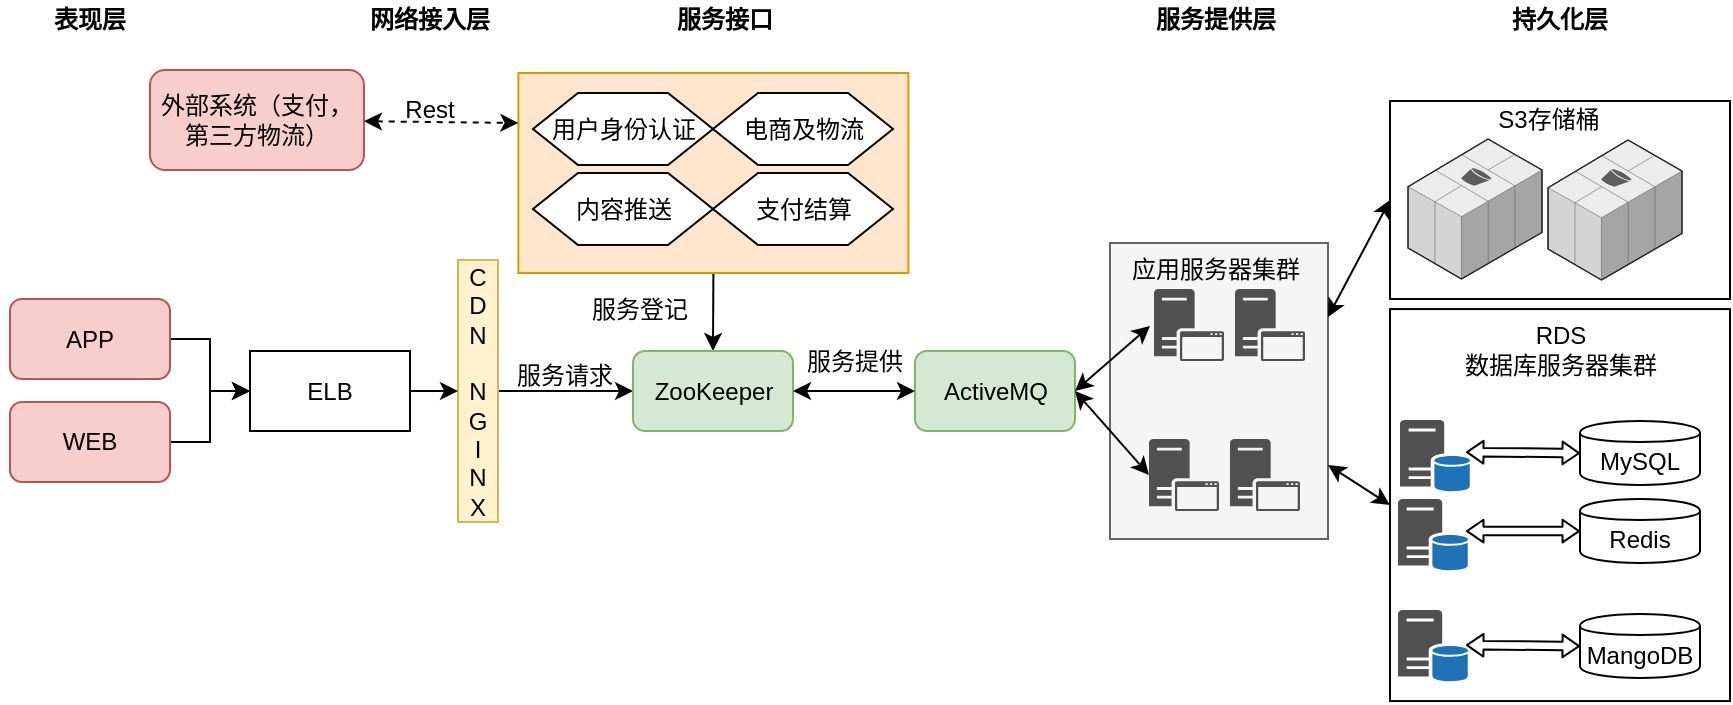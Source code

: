 <mxfile version="10.9.8" type="github"><diagram id="UtvmUOK2MqXXVOKJamNR" name="Page-1"><mxGraphModel dx="2498" dy="2068" grid="1" gridSize="10" guides="1" tooltips="1" connect="1" arrows="1" fold="1" page="1" pageScale="1" pageWidth="827" pageHeight="1169" math="0" shadow="0"><root><mxCell id="0"/><mxCell id="1" parent="0"/><mxCell id="4wx1Gbzl766Cqw2n6DzR-68" value="" style="rounded=0;whiteSpace=wrap;html=1;strokeColor=#000000;fillColor=#ffffff;fontSize=12;align=center;" vertex="1" parent="1"><mxGeometry x="580" y="30.5" width="170" height="99" as="geometry"/></mxCell><mxCell id="4wx1Gbzl766Cqw2n6DzR-48" value="" style="rounded=0;whiteSpace=wrap;html=1;fontSize=12;align=center;fillColor=#f5f5f5;strokeColor=#666666;fontColor=#333333;" vertex="1" parent="1"><mxGeometry x="440" y="101.5" width="109" height="148" as="geometry"/></mxCell><mxCell id="4wx1Gbzl766Cqw2n6DzR-22" style="edgeStyle=orthogonalEdgeStyle;rounded=0;orthogonalLoop=1;jettySize=auto;html=1;exitX=0.5;exitY=1;exitDx=0;exitDy=0;entryX=0.5;entryY=0;entryDx=0;entryDy=0;" edge="1" parent="1" source="4wx1Gbzl766Cqw2n6DzR-14" target="gE2hDFtQv9z66PGp-qHO-20"><mxGeometry relative="1" as="geometry"/></mxCell><mxCell id="4wx1Gbzl766Cqw2n6DzR-14" value="" style="rounded=0;whiteSpace=wrap;html=1;fillColor=#ffe6cc;strokeColor=#d79b00;" vertex="1" parent="1"><mxGeometry x="144.19" y="16.5" width="195" height="100" as="geometry"/></mxCell><mxCell id="gE2hDFtQv9z66PGp-qHO-78" value="" style="rounded=0;whiteSpace=wrap;html=1;fontSize=12;align=center;" parent="1" vertex="1"><mxGeometry x="580" y="134.534" width="170" height="196" as="geometry"/></mxCell><mxCell id="gE2hDFtQv9z66PGp-qHO-18" style="edgeStyle=orthogonalEdgeStyle;rounded=0;orthogonalLoop=1;jettySize=auto;html=1;exitX=1;exitY=0.5;exitDx=0;exitDy=0;entryX=0;entryY=0.5;entryDx=0;entryDy=0;" parent="1" source="RUQAsy7E18LhO4KQ1Yzz-1" target="4wx1Gbzl766Cqw2n6DzR-2" edge="1"><mxGeometry relative="1" as="geometry"><mxPoint x="10.034" y="176.759" as="targetPoint"/></mxGeometry></mxCell><mxCell id="RUQAsy7E18LhO4KQ1Yzz-1" value="APP" style="rounded=1;whiteSpace=wrap;html=1;fillColor=#f8cecc;strokeColor=#b85450;" parent="1" vertex="1"><mxGeometry x="-110" y="129.5" width="80" height="40" as="geometry"/></mxCell><mxCell id="gE2hDFtQv9z66PGp-qHO-24" style="edgeStyle=orthogonalEdgeStyle;rounded=0;orthogonalLoop=1;jettySize=auto;html=1;exitX=1;exitY=0.5;exitDx=0;exitDy=0;entryX=0;entryY=0.5;entryDx=0;entryDy=0;endArrow=classic;endFill=1;" parent="1" source="RUQAsy7E18LhO4KQ1Yzz-2" target="4wx1Gbzl766Cqw2n6DzR-2" edge="1"><mxGeometry relative="1" as="geometry"><mxPoint x="10.034" y="176.759" as="targetPoint"/></mxGeometry></mxCell><mxCell id="RUQAsy7E18LhO4KQ1Yzz-2" value="WEB" style="rounded=1;whiteSpace=wrap;html=1;fillColor=#f8cecc;strokeColor=#b85450;" parent="1" vertex="1"><mxGeometry x="-110" y="181" width="80" height="40" as="geometry"/></mxCell><mxCell id="4wx1Gbzl766Cqw2n6DzR-15" style="edgeStyle=orthogonalEdgeStyle;rounded=0;orthogonalLoop=1;jettySize=auto;html=1;exitX=1;exitY=0.5;exitDx=0;exitDy=0;entryX=0;entryY=0.5;entryDx=0;entryDy=0;" edge="1" parent="1" source="RUQAsy7E18LhO4KQ1Yzz-3" target="gE2hDFtQv9z66PGp-qHO-20"><mxGeometry relative="1" as="geometry"><mxPoint x="220" y="175.571" as="targetPoint"/></mxGeometry></mxCell><mxCell id="RUQAsy7E18LhO4KQ1Yzz-3" value="C&lt;br&gt;D&lt;br&gt;N&lt;br&gt;&lt;br&gt;N&lt;br&gt;G&lt;br&gt;I&lt;br&gt;N&lt;br&gt;X" style="rounded=0;whiteSpace=wrap;html=1;fillColor=#fff2cc;strokeColor=#d6b656;" parent="1" vertex="1"><mxGeometry x="114" y="110" width="20" height="131" as="geometry"/></mxCell><mxCell id="RUQAsy7E18LhO4KQ1Yzz-4" value="网络接入层" style="text;html=1;strokeColor=none;fillColor=none;align=center;verticalAlign=middle;whiteSpace=wrap;rounded=0;fontStyle=1" parent="1" vertex="1"><mxGeometry x="55" y="-20" width="90" height="20" as="geometry"/></mxCell><mxCell id="RUQAsy7E18LhO4KQ1Yzz-9" value="服务接口" style="text;html=1;strokeColor=none;fillColor=none;align=center;verticalAlign=middle;whiteSpace=wrap;rounded=0;fontStyle=1" parent="1" vertex="1"><mxGeometry x="220" y="-20" width="55" height="20" as="geometry"/></mxCell><mxCell id="gE2hDFtQv9z66PGp-qHO-3" value="服务提供层" style="text;html=1;strokeColor=none;fillColor=none;align=center;verticalAlign=middle;whiteSpace=wrap;rounded=0;fontStyle=1" parent="1" vertex="1"><mxGeometry x="458.5" y="-20" width="68" height="20" as="geometry"/></mxCell><mxCell id="gE2hDFtQv9z66PGp-qHO-4" value="支付结算" style="shape=hexagon;perimeter=hexagonPerimeter2;whiteSpace=wrap;html=1;" parent="1" vertex="1"><mxGeometry x="241.5" y="66.5" width="90" height="36" as="geometry"/></mxCell><mxCell id="gE2hDFtQv9z66PGp-qHO-5" value="用户身份认证" style="shape=hexagon;perimeter=hexagonPerimeter2;whiteSpace=wrap;html=1;" parent="1" vertex="1"><mxGeometry x="151.5" y="26.5" width="90" height="36" as="geometry"/></mxCell><mxCell id="gE2hDFtQv9z66PGp-qHO-7" value="内容推送" style="shape=hexagon;perimeter=hexagonPerimeter2;whiteSpace=wrap;html=1;" parent="1" vertex="1"><mxGeometry x="151.5" y="66.5" width="90" height="36" as="geometry"/></mxCell><mxCell id="gE2hDFtQv9z66PGp-qHO-8" value="MySQL" style="shape=cylinder;whiteSpace=wrap;html=1;boundedLbl=1;backgroundOutline=1;" parent="1" vertex="1"><mxGeometry x="675" y="190.534" width="60" height="32" as="geometry"/></mxCell><mxCell id="gE2hDFtQv9z66PGp-qHO-20" value="ZooKeeper" style="rounded=1;whiteSpace=wrap;html=1;fillColor=#d5e8d4;strokeColor=#82b366;" parent="1" vertex="1"><mxGeometry x="201.5" y="155.5" width="80" height="40" as="geometry"/></mxCell><mxCell id="gE2hDFtQv9z66PGp-qHO-26" value="服务请求" style="text;html=1;strokeColor=none;fillColor=none;align=center;verticalAlign=middle;whiteSpace=wrap;rounded=0;" parent="1" vertex="1"><mxGeometry x="140" y="158" width="55" height="20" as="geometry"/></mxCell><mxCell id="gE2hDFtQv9z66PGp-qHO-35" value="电商及物流" style="shape=hexagon;perimeter=hexagonPerimeter2;whiteSpace=wrap;html=1;" parent="1" vertex="1"><mxGeometry x="241.5" y="26.5" width="90" height="36" as="geometry"/></mxCell><mxCell id="gE2hDFtQv9z66PGp-qHO-40" value="" style="shape=image;html=1;verticalAlign=top;verticalLabelPosition=bottom;labelBackgroundColor=#ffffff;imageAspect=0;aspect=fixed;image=https://cdn1.iconfinder.com/data/icons/jumpicon-basic-ui-glyph-1/32/-_Dot-More-Vertical-Menu-128.png;fontSize=25;align=center;" parent="1" vertex="1"><mxGeometry x="482" y="173" width="22" height="22" as="geometry"/></mxCell><mxCell id="gE2hDFtQv9z66PGp-qHO-53" value="&lt;font style=&quot;font-size: 12px&quot;&gt;外部系统（支付，第三方物流）&lt;/font&gt;" style="rounded=1;whiteSpace=wrap;html=1;fontSize=12;align=center;fillColor=#f8cecc;strokeColor=#b85450;" parent="1" vertex="1"><mxGeometry x="-40" y="15" width="107" height="50" as="geometry"/></mxCell><mxCell id="gE2hDFtQv9z66PGp-qHO-58" value="Rest" style="text;html=1;strokeColor=none;fillColor=none;align=center;verticalAlign=middle;whiteSpace=wrap;rounded=0;fontSize=12;" parent="1" vertex="1"><mxGeometry x="85" y="30" width="30" height="10" as="geometry"/></mxCell><mxCell id="gE2hDFtQv9z66PGp-qHO-64" value="" style="shape=image;html=1;verticalAlign=top;verticalLabelPosition=bottom;labelBackgroundColor=#ffffff;imageAspect=0;aspect=fixed;image=https://cdn1.iconfinder.com/data/icons/jumpicon-basic-ui-glyph-1/32/-_Dot-More-Vertical-Menu-128.png;fontSize=27;align=center;" parent="1" vertex="1"><mxGeometry x="634" y="265.534" width="22" height="22" as="geometry"/></mxCell><mxCell id="gE2hDFtQv9z66PGp-qHO-65" value="Redis" style="shape=cylinder;whiteSpace=wrap;html=1;boundedLbl=1;backgroundOutline=1;" parent="1" vertex="1"><mxGeometry x="675" y="229.534" width="60" height="32" as="geometry"/></mxCell><mxCell id="gE2hDFtQv9z66PGp-qHO-66" value="" style="shape=flexArrow;endArrow=classic;startArrow=classic;html=1;fontSize=12;entryX=0;entryY=0.5;entryDx=0;entryDy=0;startWidth=6.054;endWidth=6.054;startSize=2.414;endSize=2.414;width=4.286;" parent="1" target="gE2hDFtQv9z66PGp-qHO-8" edge="1"><mxGeometry width="50" height="50" relative="1" as="geometry"><mxPoint x="618" y="206.034" as="sourcePoint"/><mxPoint x="675" y="196.034" as="targetPoint"/></mxGeometry></mxCell><mxCell id="gE2hDFtQv9z66PGp-qHO-68" value="" style="shape=flexArrow;endArrow=classic;startArrow=classic;html=1;fontSize=12;startWidth=6.054;endWidth=6.054;startSize=2.414;endSize=2.414;width=4.286;entryX=0;entryY=0.5;entryDx=0;entryDy=0;" parent="1" target="gE2hDFtQv9z66PGp-qHO-65" edge="1"><mxGeometry width="50" height="50" relative="1" as="geometry"><mxPoint x="618" y="245.534" as="sourcePoint"/><mxPoint x="655" y="265.534" as="targetPoint"/></mxGeometry></mxCell><mxCell id="gE2hDFtQv9z66PGp-qHO-70" value="MangoDB" style="shape=cylinder;whiteSpace=wrap;html=1;boundedLbl=1;backgroundOutline=1;" parent="1" vertex="1"><mxGeometry x="675" y="287.034" width="60" height="32" as="geometry"/></mxCell><mxCell id="gE2hDFtQv9z66PGp-qHO-74" value="" style="shape=flexArrow;endArrow=classic;startArrow=classic;html=1;fontSize=12;entryX=0;entryY=0.5;entryDx=0;entryDy=0;startWidth=6.054;endWidth=6.054;startSize=2.414;endSize=2.414;width=4.286;" parent="1" target="gE2hDFtQv9z66PGp-qHO-70" edge="1"><mxGeometry width="50" height="50" relative="1" as="geometry"><mxPoint x="618" y="302.534" as="sourcePoint"/><mxPoint x="675" y="292.534" as="targetPoint"/></mxGeometry></mxCell><mxCell id="4wx1Gbzl766Cqw2n6DzR-5" style="edgeStyle=orthogonalEdgeStyle;rounded=0;orthogonalLoop=1;jettySize=auto;html=1;exitX=1;exitY=0.5;exitDx=0;exitDy=0;entryX=0;entryY=0.5;entryDx=0;entryDy=0;" edge="1" parent="1" source="4wx1Gbzl766Cqw2n6DzR-2" target="RUQAsy7E18LhO4KQ1Yzz-3"><mxGeometry relative="1" as="geometry"/></mxCell><mxCell id="4wx1Gbzl766Cqw2n6DzR-2" value="ELB" style="rounded=0;whiteSpace=wrap;html=1;" vertex="1" parent="1"><mxGeometry x="10" y="155.5" width="80" height="40" as="geometry"/></mxCell><mxCell id="4wx1Gbzl766Cqw2n6DzR-7" value="" style="pointerEvents=1;shadow=0;dashed=0;html=1;strokeColor=none;fillColor=#505050;labelPosition=center;verticalLabelPosition=bottom;verticalAlign=top;outlineConnect=0;align=center;shape=mxgraph.office.servers.application_server;" vertex="1" parent="1"><mxGeometry x="462" y="124.5" width="35" height="36" as="geometry"/></mxCell><mxCell id="4wx1Gbzl766Cqw2n6DzR-9" value="" style="pointerEvents=1;shadow=0;dashed=0;html=1;strokeColor=none;fillColor=#505050;labelPosition=center;verticalLabelPosition=bottom;verticalAlign=top;outlineConnect=0;align=center;shape=mxgraph.office.servers.application_server;" vertex="1" parent="1"><mxGeometry x="502.5" y="124.5" width="35" height="36" as="geometry"/></mxCell><mxCell id="4wx1Gbzl766Cqw2n6DzR-12" value="持久化层" style="text;html=1;strokeColor=none;fillColor=none;align=center;verticalAlign=middle;whiteSpace=wrap;rounded=0;fontStyle=1" vertex="1" parent="1"><mxGeometry x="627" y="-20" width="76" height="20" as="geometry"/></mxCell><mxCell id="4wx1Gbzl766Cqw2n6DzR-20" value="" style="endArrow=classic;startArrow=classic;html=1;entryX=0;entryY=0.25;entryDx=0;entryDy=0;dashed=1;" edge="1" parent="1" source="gE2hDFtQv9z66PGp-qHO-53" target="4wx1Gbzl766Cqw2n6DzR-14"><mxGeometry width="50" height="50" relative="1" as="geometry"><mxPoint x="85" y="35.5" as="sourcePoint"/><mxPoint x="135" y="-14.5" as="targetPoint"/></mxGeometry></mxCell><mxCell id="4wx1Gbzl766Cqw2n6DzR-23" value="服务登记" style="text;html=1;strokeColor=none;fillColor=none;align=center;verticalAlign=middle;whiteSpace=wrap;rounded=0;" vertex="1" parent="1"><mxGeometry x="180" y="124.5" width="50" height="20" as="geometry"/></mxCell><mxCell id="4wx1Gbzl766Cqw2n6DzR-24" value="" style="pointerEvents=1;shadow=0;dashed=0;html=1;strokeColor=none;fillColor=#505050;labelPosition=center;verticalLabelPosition=bottom;verticalAlign=top;outlineConnect=0;align=center;shape=mxgraph.office.servers.application_server;" vertex="1" parent="1"><mxGeometry x="459.5" y="199.5" width="35" height="36" as="geometry"/></mxCell><mxCell id="4wx1Gbzl766Cqw2n6DzR-25" value="" style="pointerEvents=1;shadow=0;dashed=0;html=1;strokeColor=none;fillColor=#505050;labelPosition=center;verticalLabelPosition=bottom;verticalAlign=top;outlineConnect=0;align=center;shape=mxgraph.office.servers.application_server;" vertex="1" parent="1"><mxGeometry x="500" y="199.5" width="35" height="36" as="geometry"/></mxCell><mxCell id="4wx1Gbzl766Cqw2n6DzR-27" value="&lt;font style=&quot;font-size: 12px;&quot;&gt;应用服务器集群&lt;/font&gt;" style="text;html=1;strokeColor=none;fillColor=none;align=center;verticalAlign=middle;whiteSpace=wrap;rounded=0;fontSize=12;" vertex="1" parent="1"><mxGeometry x="447.5" y="104.5" width="90" height="20" as="geometry"/></mxCell><mxCell id="4wx1Gbzl766Cqw2n6DzR-37" value="服务提供" style="text;html=1;strokeColor=none;fillColor=none;align=center;verticalAlign=middle;whiteSpace=wrap;rounded=0;" vertex="1" parent="1"><mxGeometry x="284.5" y="150.5" width="55" height="20" as="geometry"/></mxCell><mxCell id="4wx1Gbzl766Cqw2n6DzR-40" value="" style="shadow=0;dashed=0;html=1;strokeColor=none;fillColor=#505050;labelPosition=center;verticalLabelPosition=bottom;verticalAlign=top;outlineConnect=0;align=center;shape=mxgraph.office.databases.database_server_blue;fontSize=12;" vertex="1" parent="1"><mxGeometry x="585" y="190" width="35" height="36" as="geometry"/></mxCell><mxCell id="4wx1Gbzl766Cqw2n6DzR-41" value="ActiveMQ" style="rounded=1;whiteSpace=wrap;html=1;fillColor=#d5e8d4;strokeColor=#82b366;" vertex="1" parent="1"><mxGeometry x="342.5" y="155.5" width="80" height="40" as="geometry"/></mxCell><mxCell id="4wx1Gbzl766Cqw2n6DzR-53" value="" style="shadow=0;dashed=0;html=1;strokeColor=none;fillColor=#505050;labelPosition=center;verticalLabelPosition=bottom;verticalAlign=top;outlineConnect=0;align=center;shape=mxgraph.office.databases.database_server_blue;fontSize=12;" vertex="1" parent="1"><mxGeometry x="584" y="229.5" width="35" height="36" as="geometry"/></mxCell><mxCell id="4wx1Gbzl766Cqw2n6DzR-54" value="" style="shadow=0;dashed=0;html=1;strokeColor=none;fillColor=#505050;labelPosition=center;verticalLabelPosition=bottom;verticalAlign=top;outlineConnect=0;align=center;shape=mxgraph.office.databases.database_server_blue;fontSize=12;" vertex="1" parent="1"><mxGeometry x="584" y="285" width="35" height="36" as="geometry"/></mxCell><mxCell id="4wx1Gbzl766Cqw2n6DzR-56" value="RDS&lt;br&gt;数据库服务器集群" style="text;html=1;strokeColor=none;fillColor=none;align=center;verticalAlign=middle;whiteSpace=wrap;rounded=0;fontSize=12;" vertex="1" parent="1"><mxGeometry x="607.5" y="144.5" width="115" height="20" as="geometry"/></mxCell><mxCell id="4wx1Gbzl766Cqw2n6DzR-65" value="" style="verticalLabelPosition=bottom;html=1;verticalAlign=top;strokeWidth=1;align=center;outlineConnect=0;dashed=0;outlineConnect=0;shape=mxgraph.aws3d.s3;fillColor=#ECECEC;strokeColor=#5E5E5E;aspect=fixed;fontSize=12;" vertex="1" parent="1"><mxGeometry x="589" y="49.5" width="67" height="70" as="geometry"/></mxCell><mxCell id="4wx1Gbzl766Cqw2n6DzR-66" value="" style="verticalLabelPosition=bottom;html=1;verticalAlign=top;strokeWidth=1;align=center;outlineConnect=0;dashed=0;outlineConnect=0;shape=mxgraph.aws3d.s3;fillColor=#ECECEC;strokeColor=#5E5E5E;aspect=fixed;fontSize=12;" vertex="1" parent="1"><mxGeometry x="659" y="50" width="67" height="70" as="geometry"/></mxCell><mxCell id="4wx1Gbzl766Cqw2n6DzR-67" value="S3存储桶" style="text;html=1;strokeColor=none;fillColor=none;align=center;verticalAlign=middle;whiteSpace=wrap;rounded=0;fontSize=12;" vertex="1" parent="1"><mxGeometry x="601.5" y="30" width="115" height="20" as="geometry"/></mxCell><mxCell id="4wx1Gbzl766Cqw2n6DzR-71" value="" style="endArrow=classic;startArrow=classic;html=1;fontSize=12;entryX=0;entryY=0.5;entryDx=0;entryDy=0;exitX=1;exitY=0.25;exitDx=0;exitDy=0;" edge="1" parent="1" source="4wx1Gbzl766Cqw2n6DzR-48" target="4wx1Gbzl766Cqw2n6DzR-68"><mxGeometry width="50" height="50" relative="1" as="geometry"><mxPoint x="480" y="80" as="sourcePoint"/><mxPoint x="530" y="30" as="targetPoint"/></mxGeometry></mxCell><mxCell id="4wx1Gbzl766Cqw2n6DzR-72" value="" style="endArrow=classic;startArrow=classic;html=1;fontSize=12;entryX=0;entryY=0.5;entryDx=0;entryDy=0;exitX=1;exitY=0.75;exitDx=0;exitDy=0;" edge="1" parent="1" source="4wx1Gbzl766Cqw2n6DzR-48" target="gE2hDFtQv9z66PGp-qHO-78"><mxGeometry width="50" height="50" relative="1" as="geometry"><mxPoint x="559.172" y="148.483" as="sourcePoint"/><mxPoint x="590.207" y="60.207" as="targetPoint"/></mxGeometry></mxCell><mxCell id="4wx1Gbzl766Cqw2n6DzR-81" value="" style="endArrow=classic;startArrow=classic;html=1;fontSize=12;entryX=0;entryY=0.5;entryDx=0;entryDy=0;exitX=1;exitY=0.5;exitDx=0;exitDy=0;" edge="1" parent="1" source="gE2hDFtQv9z66PGp-qHO-20" target="4wx1Gbzl766Cqw2n6DzR-41"><mxGeometry width="50" height="50" relative="1" as="geometry"><mxPoint x="170" y="280" as="sourcePoint"/><mxPoint x="220" y="230" as="targetPoint"/></mxGeometry></mxCell><mxCell id="4wx1Gbzl766Cqw2n6DzR-82" value="" style="endArrow=classic;startArrow=classic;html=1;fontSize=12;exitX=1;exitY=0.5;exitDx=0;exitDy=0;" edge="1" parent="1" source="4wx1Gbzl766Cqw2n6DzR-41"><mxGeometry width="50" height="50" relative="1" as="geometry"><mxPoint x="418.714" y="157.714" as="sourcePoint"/><mxPoint x="460" y="143" as="targetPoint"/></mxGeometry></mxCell><mxCell id="4wx1Gbzl766Cqw2n6DzR-83" value="" style="endArrow=classic;startArrow=classic;html=1;fontSize=12;exitX=1;exitY=0.5;exitDx=0;exitDy=0;entryX=0;entryY=0.5;entryDx=0;entryDy=0;entryPerimeter=0;" edge="1" parent="1" source="4wx1Gbzl766Cqw2n6DzR-41" target="4wx1Gbzl766Cqw2n6DzR-24"><mxGeometry width="50" height="50" relative="1" as="geometry"><mxPoint x="434.857" y="185.714" as="sourcePoint"/><mxPoint x="472" y="163.137" as="targetPoint"/></mxGeometry></mxCell><mxCell id="4wx1Gbzl766Cqw2n6DzR-84" value="表现层" style="text;html=1;strokeColor=none;fillColor=none;align=center;verticalAlign=middle;whiteSpace=wrap;rounded=0;fontStyle=1" vertex="1" parent="1"><mxGeometry x="-115" y="-20" width="90" height="20" as="geometry"/></mxCell></root></mxGraphModel></diagram></mxfile>